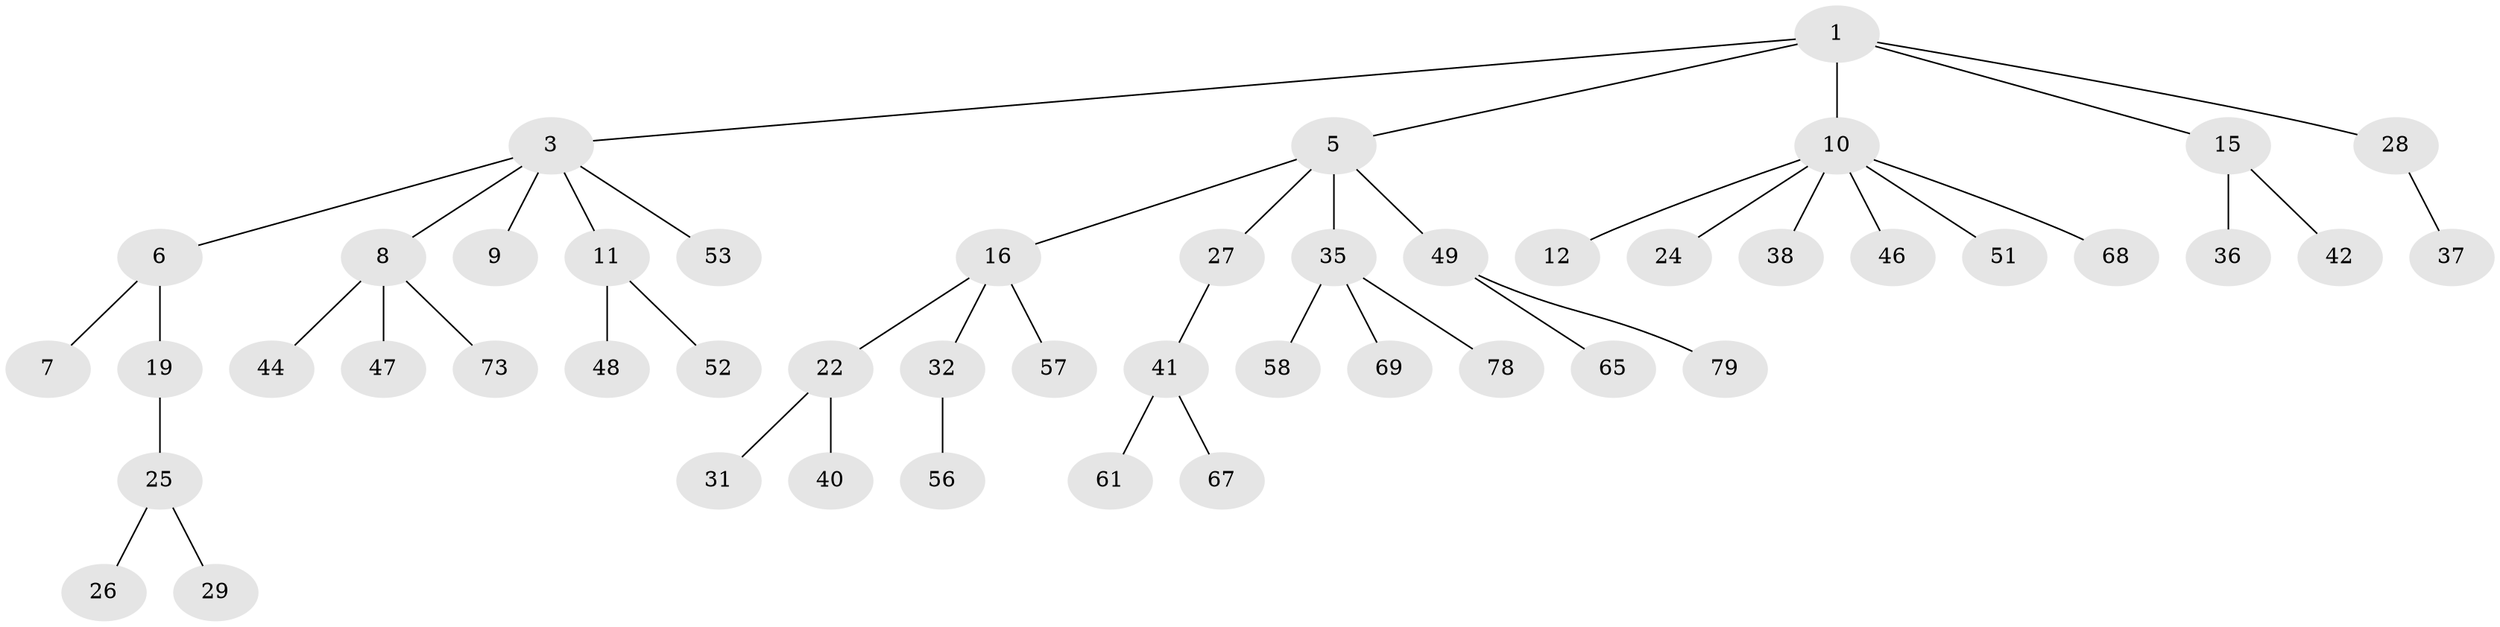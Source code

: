 // original degree distribution, {3: 0.1625, 4: 0.1125, 5: 0.025, 2: 0.2125, 1: 0.4875}
// Generated by graph-tools (version 1.1) at 2025/19/03/04/25 18:19:06]
// undirected, 48 vertices, 47 edges
graph export_dot {
graph [start="1"]
  node [color=gray90,style=filled];
  1 [super="+2"];
  3 [super="+4+21"];
  5 [super="+17"];
  6 [super="+13"];
  7 [super="+23"];
  8 [super="+59"];
  9 [super="+75"];
  10 [super="+14"];
  11 [super="+33"];
  12 [super="+34"];
  15 [super="+18"];
  16 [super="+76+20"];
  19;
  22;
  24;
  25 [super="+43"];
  26;
  27 [super="+30"];
  28 [super="+62"];
  29;
  31;
  32 [super="+60+55"];
  35 [super="+54+50"];
  36;
  37 [super="+74"];
  38;
  40;
  41;
  42;
  44;
  46;
  47;
  48;
  49;
  51;
  52;
  53 [super="+77"];
  56;
  57;
  58 [super="+63"];
  61;
  65;
  67;
  68;
  69;
  73;
  78;
  79;
  1 -- 15;
  1 -- 28;
  1 -- 10;
  1 -- 3;
  1 -- 5;
  3 -- 6;
  3 -- 53;
  3 -- 8;
  3 -- 9;
  3 -- 11;
  5 -- 16;
  5 -- 27;
  5 -- 49;
  5 -- 35;
  6 -- 7;
  6 -- 19;
  8 -- 44;
  8 -- 47;
  8 -- 73;
  10 -- 12;
  10 -- 24;
  10 -- 46;
  10 -- 51;
  10 -- 68;
  10 -- 38;
  11 -- 48;
  11 -- 52;
  15 -- 36;
  15 -- 42;
  16 -- 32;
  16 -- 57;
  16 -- 22;
  19 -- 25;
  22 -- 31;
  22 -- 40;
  25 -- 26;
  25 -- 29;
  27 -- 41;
  28 -- 37;
  32 -- 56;
  35 -- 58;
  35 -- 69;
  35 -- 78;
  41 -- 61;
  41 -- 67;
  49 -- 65;
  49 -- 79;
}
